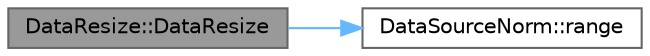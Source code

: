 digraph "DataResize::DataResize"
{
 // LATEX_PDF_SIZE
  bgcolor="transparent";
  edge [fontname=Helvetica,fontsize=10,labelfontname=Helvetica,labelfontsize=10];
  node [fontname=Helvetica,fontsize=10,shape=box,height=0.2,width=0.4];
  rankdir="LR";
  Node1 [label="DataResize::DataResize",height=0.2,width=0.4,color="gray40", fillcolor="grey60", style="filled", fontcolor="black",tooltip="Construct a new Data Resize object."];
  Node1 -> Node2 [color="steelblue1",style="solid"];
  Node2 [label="DataSourceNorm::range",height=0.2,width=0.4,color="grey40", fillcolor="white", style="filled",URL="$class_data_source_norm.html#a783cda59fbe99f223bae998f223aaf83",tooltip="Return the range of the DataNorm data point."];
}
